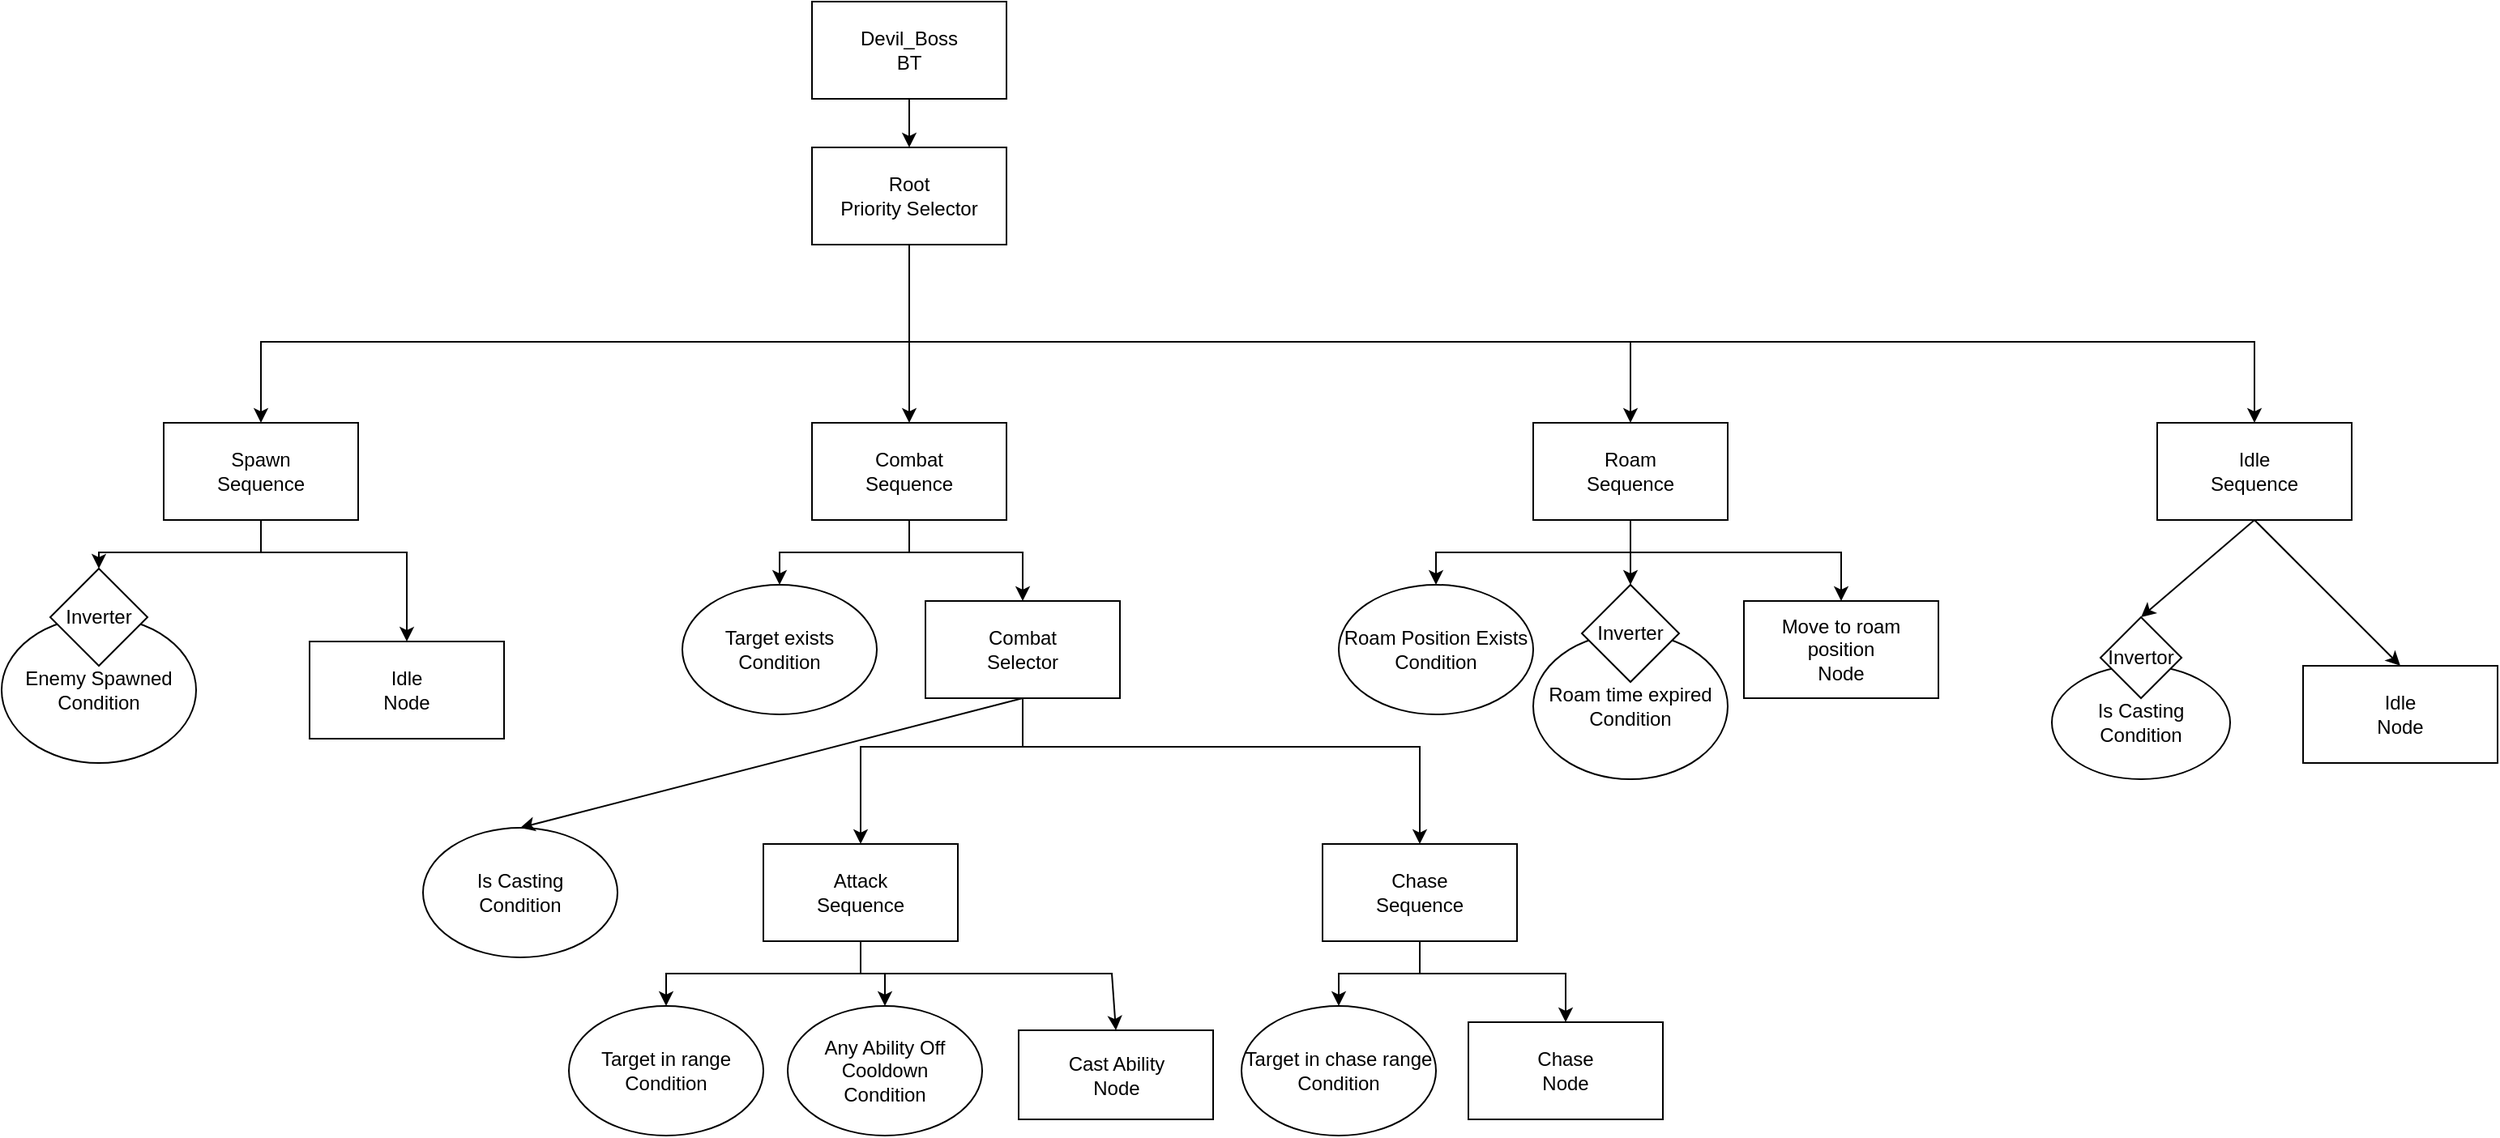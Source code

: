 <mxfile version="24.6.5" type="device">
  <diagram id="YOztCpcA37vuacffD1ep" name="Страница — 1">
    <mxGraphModel dx="1939" dy="1775" grid="1" gridSize="10" guides="1" tooltips="1" connect="1" arrows="1" fold="1" page="1" pageScale="1" pageWidth="827" pageHeight="1169" math="0" shadow="0">
      <root>
        <mxCell id="0" />
        <mxCell id="1" parent="0" />
        <mxCell id="iDMHS_Q7BtU-tIG7iS8c-1" value="Root&lt;div&gt;Priority Selector&lt;/div&gt;" style="rounded=0;whiteSpace=wrap;html=1;" parent="1" vertex="1">
          <mxGeometry x="-120" y="40" width="120" height="60" as="geometry" />
        </mxCell>
        <mxCell id="iDMHS_Q7BtU-tIG7iS8c-2" value="Roam&lt;div&gt;Sequence&lt;/div&gt;" style="rounded=0;whiteSpace=wrap;html=1;" parent="1" vertex="1">
          <mxGeometry x="325" y="210" width="120" height="60" as="geometry" />
        </mxCell>
        <mxCell id="iDMHS_Q7BtU-tIG7iS8c-3" value="Roam Position Exists&lt;div&gt;Condition&lt;/div&gt;" style="ellipse;whiteSpace=wrap;html=1;" parent="1" vertex="1">
          <mxGeometry x="205" y="310" width="120" height="80" as="geometry" />
        </mxCell>
        <mxCell id="iDMHS_Q7BtU-tIG7iS8c-4" value="Move to roam position&lt;div&gt;Node&lt;/div&gt;" style="rounded=0;whiteSpace=wrap;html=1;" parent="1" vertex="1">
          <mxGeometry x="455" y="320" width="120" height="60" as="geometry" />
        </mxCell>
        <mxCell id="iDMHS_Q7BtU-tIG7iS8c-5" value="" style="endArrow=classic;html=1;rounded=0;exitX=0.5;exitY=1;exitDx=0;exitDy=0;entryX=0.5;entryY=0;entryDx=0;entryDy=0;" parent="1" source="iDMHS_Q7BtU-tIG7iS8c-2" target="iDMHS_Q7BtU-tIG7iS8c-3" edge="1">
          <mxGeometry width="50" height="50" relative="1" as="geometry">
            <mxPoint x="275" y="440" as="sourcePoint" />
            <mxPoint x="325" y="390" as="targetPoint" />
            <Array as="points">
              <mxPoint x="385" y="290" />
              <mxPoint x="265" y="290" />
            </Array>
          </mxGeometry>
        </mxCell>
        <mxCell id="iDMHS_Q7BtU-tIG7iS8c-6" value="" style="endArrow=classic;html=1;rounded=0;exitX=0.5;exitY=1;exitDx=0;exitDy=0;entryX=0.5;entryY=0;entryDx=0;entryDy=0;" parent="1" source="iDMHS_Q7BtU-tIG7iS8c-2" target="iDMHS_Q7BtU-tIG7iS8c-4" edge="1">
          <mxGeometry width="50" height="50" relative="1" as="geometry">
            <mxPoint x="345" y="430" as="sourcePoint" />
            <mxPoint x="395" y="380" as="targetPoint" />
            <Array as="points">
              <mxPoint x="385" y="290" />
              <mxPoint x="515" y="290" />
            </Array>
          </mxGeometry>
        </mxCell>
        <mxCell id="iDMHS_Q7BtU-tIG7iS8c-7" value="&lt;div&gt;&lt;span style=&quot;background-color: initial;&quot;&gt;Devil_Boss&lt;/span&gt;&lt;/div&gt;&lt;div&gt;&lt;span style=&quot;background-color: initial;&quot;&gt;BT&lt;/span&gt;&lt;br&gt;&lt;/div&gt;" style="rounded=0;whiteSpace=wrap;html=1;" parent="1" vertex="1">
          <mxGeometry x="-120" y="-50" width="120" height="60" as="geometry" />
        </mxCell>
        <mxCell id="iDMHS_Q7BtU-tIG7iS8c-8" value="" style="endArrow=classic;html=1;rounded=0;exitX=0.5;exitY=1;exitDx=0;exitDy=0;entryX=0.5;entryY=0;entryDx=0;entryDy=0;" parent="1" source="iDMHS_Q7BtU-tIG7iS8c-7" target="iDMHS_Q7BtU-tIG7iS8c-1" edge="1">
          <mxGeometry width="50" height="50" relative="1" as="geometry">
            <mxPoint x="-100" y="240" as="sourcePoint" />
            <mxPoint x="-50" y="190" as="targetPoint" />
          </mxGeometry>
        </mxCell>
        <mxCell id="iDMHS_Q7BtU-tIG7iS8c-9" value="&lt;div&gt;Idle&lt;/div&gt;&lt;div&gt;Sequence&lt;/div&gt;" style="rounded=0;whiteSpace=wrap;html=1;" parent="1" vertex="1">
          <mxGeometry x="710" y="210" width="120" height="60" as="geometry" />
        </mxCell>
        <mxCell id="iDMHS_Q7BtU-tIG7iS8c-10" value="&lt;div&gt;Roam time expired&lt;/div&gt;&lt;div&gt;Condition&lt;/div&gt;" style="ellipse;whiteSpace=wrap;html=1;" parent="1" vertex="1">
          <mxGeometry x="325" y="340" width="120" height="90" as="geometry" />
        </mxCell>
        <mxCell id="iDMHS_Q7BtU-tIG7iS8c-11" value="" style="endArrow=classic;html=1;rounded=0;exitX=0.5;exitY=1;exitDx=0;exitDy=0;entryX=0.5;entryY=0;entryDx=0;entryDy=0;" parent="1" source="iDMHS_Q7BtU-tIG7iS8c-2" target="iDMHS_Q7BtU-tIG7iS8c-12" edge="1">
          <mxGeometry width="50" height="50" relative="1" as="geometry">
            <mxPoint x="365" y="410" as="sourcePoint" />
            <mxPoint x="405" y="310" as="targetPoint" />
          </mxGeometry>
        </mxCell>
        <mxCell id="iDMHS_Q7BtU-tIG7iS8c-12" value="Inverter" style="rhombus;whiteSpace=wrap;html=1;" parent="1" vertex="1">
          <mxGeometry x="355" y="310" width="60" height="60" as="geometry" />
        </mxCell>
        <mxCell id="iDMHS_Q7BtU-tIG7iS8c-13" value="Combat&lt;div&gt;Selector&lt;/div&gt;" style="rounded=0;whiteSpace=wrap;html=1;" parent="1" vertex="1">
          <mxGeometry x="-50" y="320" width="120" height="60" as="geometry" />
        </mxCell>
        <mxCell id="iDMHS_Q7BtU-tIG7iS8c-14" value="Attack&lt;div&gt;Sequence&lt;/div&gt;" style="rounded=0;whiteSpace=wrap;html=1;" parent="1" vertex="1">
          <mxGeometry x="-150" y="470" width="120" height="60" as="geometry" />
        </mxCell>
        <mxCell id="iDMHS_Q7BtU-tIG7iS8c-15" value="Target in range&lt;div&gt;Condition&lt;/div&gt;" style="ellipse;whiteSpace=wrap;html=1;" parent="1" vertex="1">
          <mxGeometry x="-270" y="570" width="120" height="80" as="geometry" />
        </mxCell>
        <mxCell id="iDMHS_Q7BtU-tIG7iS8c-16" value="" style="endArrow=classic;html=1;rounded=0;entryX=0.5;entryY=0;entryDx=0;entryDy=0;exitX=0.5;exitY=1;exitDx=0;exitDy=0;" parent="1" source="iDMHS_Q7BtU-tIG7iS8c-14" target="iDMHS_Q7BtU-tIG7iS8c-15" edge="1">
          <mxGeometry width="50" height="50" relative="1" as="geometry">
            <mxPoint x="-150" y="550" as="sourcePoint" />
            <mxPoint y="590" as="targetPoint" />
            <Array as="points">
              <mxPoint x="-90" y="550" />
              <mxPoint x="-210" y="550" />
            </Array>
          </mxGeometry>
        </mxCell>
        <mxCell id="iDMHS_Q7BtU-tIG7iS8c-17" value="&lt;div&gt;Any Ability Off Cooldown&lt;/div&gt;&lt;div&gt;Condition&lt;/div&gt;" style="ellipse;whiteSpace=wrap;html=1;" parent="1" vertex="1">
          <mxGeometry x="-135" y="570" width="120" height="80" as="geometry" />
        </mxCell>
        <mxCell id="iDMHS_Q7BtU-tIG7iS8c-18" value="" style="endArrow=classic;html=1;rounded=0;entryX=0.5;entryY=0;entryDx=0;entryDy=0;" parent="1" target="iDMHS_Q7BtU-tIG7iS8c-17" edge="1">
          <mxGeometry width="50" height="50" relative="1" as="geometry">
            <mxPoint x="-90" y="530" as="sourcePoint" />
            <mxPoint y="590" as="targetPoint" />
            <Array as="points">
              <mxPoint x="-90" y="550" />
              <mxPoint x="-75" y="550" />
            </Array>
          </mxGeometry>
        </mxCell>
        <mxCell id="iDMHS_Q7BtU-tIG7iS8c-19" value="Cast Ability&lt;div&gt;Node&lt;/div&gt;" style="rounded=0;whiteSpace=wrap;html=1;" parent="1" vertex="1">
          <mxGeometry x="7.5" y="585" width="120" height="55" as="geometry" />
        </mxCell>
        <mxCell id="iDMHS_Q7BtU-tIG7iS8c-20" value="" style="endArrow=classic;html=1;rounded=0;exitX=0.5;exitY=1;exitDx=0;exitDy=0;entryX=0.5;entryY=0;entryDx=0;entryDy=0;" parent="1" source="iDMHS_Q7BtU-tIG7iS8c-14" target="iDMHS_Q7BtU-tIG7iS8c-19" edge="1">
          <mxGeometry width="50" height="50" relative="1" as="geometry">
            <mxPoint x="80" y="630" as="sourcePoint" />
            <mxPoint x="67.5" y="580" as="targetPoint" />
            <Array as="points">
              <mxPoint x="-90" y="550" />
              <mxPoint x="65" y="550" />
            </Array>
          </mxGeometry>
        </mxCell>
        <mxCell id="iDMHS_Q7BtU-tIG7iS8c-21" value="Chase&lt;div&gt;Sequence&lt;/div&gt;" style="rounded=0;whiteSpace=wrap;html=1;" parent="1" vertex="1">
          <mxGeometry x="195" y="470" width="120" height="60" as="geometry" />
        </mxCell>
        <mxCell id="iDMHS_Q7BtU-tIG7iS8c-22" value="Target in chase range&lt;div&gt;Condition&lt;/div&gt;" style="ellipse;whiteSpace=wrap;html=1;" parent="1" vertex="1">
          <mxGeometry x="145" y="570" width="120" height="80" as="geometry" />
        </mxCell>
        <mxCell id="iDMHS_Q7BtU-tIG7iS8c-23" value="Chase&lt;div&gt;Node&lt;/div&gt;" style="rounded=0;whiteSpace=wrap;html=1;" parent="1" vertex="1">
          <mxGeometry x="285" y="580" width="120" height="60" as="geometry" />
        </mxCell>
        <mxCell id="iDMHS_Q7BtU-tIG7iS8c-24" value="" style="endArrow=classic;html=1;rounded=0;exitX=0.5;exitY=1;exitDx=0;exitDy=0;entryX=0.5;entryY=0;entryDx=0;entryDy=0;" parent="1" source="iDMHS_Q7BtU-tIG7iS8c-21" target="iDMHS_Q7BtU-tIG7iS8c-22" edge="1">
          <mxGeometry width="50" height="50" relative="1" as="geometry">
            <mxPoint x="205" y="620" as="sourcePoint" />
            <mxPoint x="255" y="570" as="targetPoint" />
            <Array as="points">
              <mxPoint x="255" y="550" />
              <mxPoint x="205" y="550" />
            </Array>
          </mxGeometry>
        </mxCell>
        <mxCell id="iDMHS_Q7BtU-tIG7iS8c-25" value="" style="endArrow=classic;html=1;rounded=0;exitX=0.5;exitY=1;exitDx=0;exitDy=0;entryX=0.5;entryY=0;entryDx=0;entryDy=0;" parent="1" source="iDMHS_Q7BtU-tIG7iS8c-21" target="iDMHS_Q7BtU-tIG7iS8c-23" edge="1">
          <mxGeometry width="50" height="50" relative="1" as="geometry">
            <mxPoint x="305" y="620" as="sourcePoint" />
            <mxPoint x="355" y="570" as="targetPoint" />
            <Array as="points">
              <mxPoint x="255" y="550" />
              <mxPoint x="345" y="550" />
            </Array>
          </mxGeometry>
        </mxCell>
        <mxCell id="iDMHS_Q7BtU-tIG7iS8c-26" value="Combat&lt;div&gt;Sequence&lt;/div&gt;" style="rounded=0;whiteSpace=wrap;html=1;" parent="1" vertex="1">
          <mxGeometry x="-120" y="210" width="120" height="60" as="geometry" />
        </mxCell>
        <mxCell id="iDMHS_Q7BtU-tIG7iS8c-27" value="Target exists&lt;div&gt;Condition&lt;/div&gt;" style="ellipse;whiteSpace=wrap;html=1;" parent="1" vertex="1">
          <mxGeometry x="-200" y="310" width="120" height="80" as="geometry" />
        </mxCell>
        <mxCell id="iDMHS_Q7BtU-tIG7iS8c-28" value="" style="endArrow=classic;html=1;rounded=0;exitX=0.5;exitY=1;exitDx=0;exitDy=0;entryX=0.5;entryY=0;entryDx=0;entryDy=0;" parent="1" source="iDMHS_Q7BtU-tIG7iS8c-26" target="iDMHS_Q7BtU-tIG7iS8c-27" edge="1">
          <mxGeometry width="50" height="50" relative="1" as="geometry">
            <mxPoint x="100" y="370" as="sourcePoint" />
            <mxPoint x="150" y="320" as="targetPoint" />
            <Array as="points">
              <mxPoint x="-60" y="290" />
              <mxPoint x="-140" y="290" />
            </Array>
          </mxGeometry>
        </mxCell>
        <mxCell id="iDMHS_Q7BtU-tIG7iS8c-29" value="" style="endArrow=classic;html=1;rounded=0;exitX=0.5;exitY=1;exitDx=0;exitDy=0;entryX=0.5;entryY=0;entryDx=0;entryDy=0;" parent="1" source="iDMHS_Q7BtU-tIG7iS8c-26" target="iDMHS_Q7BtU-tIG7iS8c-13" edge="1">
          <mxGeometry width="50" height="50" relative="1" as="geometry">
            <mxPoint x="110" y="360" as="sourcePoint" />
            <mxPoint x="160" y="310" as="targetPoint" />
            <Array as="points">
              <mxPoint x="-60" y="290" />
              <mxPoint x="10" y="290" />
            </Array>
          </mxGeometry>
        </mxCell>
        <mxCell id="iDMHS_Q7BtU-tIG7iS8c-30" value="" style="endArrow=classic;html=1;rounded=0;exitX=0.5;exitY=1;exitDx=0;exitDy=0;entryX=0.5;entryY=0;entryDx=0;entryDy=0;" parent="1" source="iDMHS_Q7BtU-tIG7iS8c-13" target="iDMHS_Q7BtU-tIG7iS8c-14" edge="1">
          <mxGeometry width="50" height="50" relative="1" as="geometry">
            <mxPoint x="80" y="490" as="sourcePoint" />
            <mxPoint x="130" y="440" as="targetPoint" />
            <Array as="points">
              <mxPoint x="10" y="410" />
              <mxPoint x="-90" y="410" />
            </Array>
          </mxGeometry>
        </mxCell>
        <mxCell id="iDMHS_Q7BtU-tIG7iS8c-31" value="" style="endArrow=classic;html=1;rounded=0;exitX=0.5;exitY=1;exitDx=0;exitDy=0;entryX=0.5;entryY=0;entryDx=0;entryDy=0;" parent="1" source="iDMHS_Q7BtU-tIG7iS8c-13" target="iDMHS_Q7BtU-tIG7iS8c-21" edge="1">
          <mxGeometry width="50" height="50" relative="1" as="geometry">
            <mxPoint x="130" y="500" as="sourcePoint" />
            <mxPoint x="180" y="450" as="targetPoint" />
            <Array as="points">
              <mxPoint x="10" y="410" />
              <mxPoint x="255" y="410" />
            </Array>
          </mxGeometry>
        </mxCell>
        <mxCell id="iDMHS_Q7BtU-tIG7iS8c-32" value="Spawn&lt;div&gt;Sequence&lt;/div&gt;" style="rounded=0;whiteSpace=wrap;html=1;" parent="1" vertex="1">
          <mxGeometry x="-520" y="210" width="120" height="60" as="geometry" />
        </mxCell>
        <mxCell id="iDMHS_Q7BtU-tIG7iS8c-33" value="&lt;div&gt;&lt;span style=&quot;background-color: initial;&quot;&gt;Enemy Spawned&lt;/span&gt;&lt;/div&gt;&lt;div&gt;&lt;span style=&quot;background-color: initial;&quot;&gt;Condition&lt;/span&gt;&lt;br&gt;&lt;/div&gt;" style="ellipse;whiteSpace=wrap;html=1;" parent="1" vertex="1">
          <mxGeometry x="-620" y="330" width="120" height="90" as="geometry" />
        </mxCell>
        <mxCell id="iDMHS_Q7BtU-tIG7iS8c-34" value="Inverter" style="rhombus;whiteSpace=wrap;html=1;" parent="1" vertex="1">
          <mxGeometry x="-590" y="300" width="60" height="60" as="geometry" />
        </mxCell>
        <mxCell id="iDMHS_Q7BtU-tIG7iS8c-35" value="&lt;div&gt;Idle&lt;/div&gt;&lt;div&gt;Node&lt;/div&gt;" style="rounded=0;whiteSpace=wrap;html=1;" parent="1" vertex="1">
          <mxGeometry x="-430" y="345" width="120" height="60" as="geometry" />
        </mxCell>
        <mxCell id="iDMHS_Q7BtU-tIG7iS8c-36" value="" style="endArrow=classic;html=1;rounded=0;exitX=0.5;exitY=1;exitDx=0;exitDy=0;entryX=0.5;entryY=0;entryDx=0;entryDy=0;" parent="1" source="iDMHS_Q7BtU-tIG7iS8c-32" target="iDMHS_Q7BtU-tIG7iS8c-34" edge="1">
          <mxGeometry width="50" height="50" relative="1" as="geometry">
            <mxPoint x="-420" y="390" as="sourcePoint" />
            <mxPoint x="-370" y="340" as="targetPoint" />
            <Array as="points">
              <mxPoint x="-460" y="290" />
              <mxPoint x="-560" y="290" />
            </Array>
          </mxGeometry>
        </mxCell>
        <mxCell id="iDMHS_Q7BtU-tIG7iS8c-37" value="" style="endArrow=classic;html=1;rounded=0;exitX=0.5;exitY=1;exitDx=0;exitDy=0;entryX=0.5;entryY=0;entryDx=0;entryDy=0;" parent="1" source="iDMHS_Q7BtU-tIG7iS8c-32" target="iDMHS_Q7BtU-tIG7iS8c-35" edge="1">
          <mxGeometry width="50" height="50" relative="1" as="geometry">
            <mxPoint x="-420" y="390" as="sourcePoint" />
            <mxPoint x="-360" y="310" as="targetPoint" />
            <Array as="points">
              <mxPoint x="-460" y="290" />
              <mxPoint x="-370" y="290" />
            </Array>
          </mxGeometry>
        </mxCell>
        <mxCell id="iDMHS_Q7BtU-tIG7iS8c-38" value="" style="endArrow=classic;html=1;rounded=0;exitX=0.5;exitY=1;exitDx=0;exitDy=0;entryX=0.5;entryY=0;entryDx=0;entryDy=0;" parent="1" source="iDMHS_Q7BtU-tIG7iS8c-1" target="iDMHS_Q7BtU-tIG7iS8c-32" edge="1">
          <mxGeometry width="50" height="50" relative="1" as="geometry">
            <mxPoint x="-130" y="240" as="sourcePoint" />
            <mxPoint x="-80" y="190" as="targetPoint" />
            <Array as="points">
              <mxPoint x="-60" y="160" />
              <mxPoint x="-460" y="160" />
            </Array>
          </mxGeometry>
        </mxCell>
        <mxCell id="iDMHS_Q7BtU-tIG7iS8c-39" value="" style="endArrow=classic;html=1;rounded=0;exitX=0.5;exitY=1;exitDx=0;exitDy=0;entryX=0.5;entryY=0;entryDx=0;entryDy=0;" parent="1" source="iDMHS_Q7BtU-tIG7iS8c-1" target="iDMHS_Q7BtU-tIG7iS8c-26" edge="1">
          <mxGeometry width="50" height="50" relative="1" as="geometry">
            <mxPoint x="-130" y="240" as="sourcePoint" />
            <mxPoint x="-80" y="190" as="targetPoint" />
          </mxGeometry>
        </mxCell>
        <mxCell id="iDMHS_Q7BtU-tIG7iS8c-40" value="" style="endArrow=classic;html=1;rounded=0;exitX=0.5;exitY=1;exitDx=0;exitDy=0;entryX=0.5;entryY=0;entryDx=0;entryDy=0;" parent="1" source="iDMHS_Q7BtU-tIG7iS8c-1" target="iDMHS_Q7BtU-tIG7iS8c-2" edge="1">
          <mxGeometry width="50" height="50" relative="1" as="geometry">
            <mxPoint x="130" y="260" as="sourcePoint" />
            <mxPoint x="180" y="210" as="targetPoint" />
            <Array as="points">
              <mxPoint x="-60" y="160" />
              <mxPoint x="385" y="160" />
            </Array>
          </mxGeometry>
        </mxCell>
        <mxCell id="iDMHS_Q7BtU-tIG7iS8c-41" value="" style="endArrow=classic;html=1;rounded=0;exitX=0.5;exitY=1;exitDx=0;exitDy=0;entryX=0.5;entryY=0;entryDx=0;entryDy=0;" parent="1" source="iDMHS_Q7BtU-tIG7iS8c-1" target="iDMHS_Q7BtU-tIG7iS8c-9" edge="1">
          <mxGeometry width="50" height="50" relative="1" as="geometry">
            <mxPoint x="60" y="240" as="sourcePoint" />
            <mxPoint x="110" y="190" as="targetPoint" />
            <Array as="points">
              <mxPoint x="-60" y="160" />
              <mxPoint x="770" y="160" />
            </Array>
          </mxGeometry>
        </mxCell>
        <mxCell id="iDMHS_Q7BtU-tIG7iS8c-42" value="&lt;div&gt;Idle&lt;/div&gt;&lt;div&gt;Node&lt;/div&gt;" style="rounded=0;whiteSpace=wrap;html=1;" parent="1" vertex="1">
          <mxGeometry x="800" y="360" width="120" height="60" as="geometry" />
        </mxCell>
        <mxCell id="iDMHS_Q7BtU-tIG7iS8c-43" value="&lt;div&gt;Is Casting&lt;/div&gt;&lt;div&gt;Condition&lt;/div&gt;" style="ellipse;whiteSpace=wrap;html=1;" parent="1" vertex="1">
          <mxGeometry x="645" y="360" width="110" height="70" as="geometry" />
        </mxCell>
        <mxCell id="iDMHS_Q7BtU-tIG7iS8c-44" value="" style="endArrow=classic;html=1;rounded=0;exitX=0.5;exitY=1;exitDx=0;exitDy=0;entryX=0.5;entryY=0;entryDx=0;entryDy=0;" parent="1" source="iDMHS_Q7BtU-tIG7iS8c-9" target="iDMHS_Q7BtU-tIG7iS8c-46" edge="1">
          <mxGeometry width="50" height="50" relative="1" as="geometry">
            <mxPoint x="680" y="370" as="sourcePoint" />
            <mxPoint x="730" y="320" as="targetPoint" />
          </mxGeometry>
        </mxCell>
        <mxCell id="iDMHS_Q7BtU-tIG7iS8c-45" value="" style="endArrow=classic;html=1;rounded=0;exitX=0.5;exitY=1;exitDx=0;exitDy=0;entryX=0.5;entryY=0;entryDx=0;entryDy=0;" parent="1" source="iDMHS_Q7BtU-tIG7iS8c-9" target="iDMHS_Q7BtU-tIG7iS8c-42" edge="1">
          <mxGeometry width="50" height="50" relative="1" as="geometry">
            <mxPoint x="680" y="370" as="sourcePoint" />
            <mxPoint x="730" y="320" as="targetPoint" />
          </mxGeometry>
        </mxCell>
        <mxCell id="iDMHS_Q7BtU-tIG7iS8c-46" value="Invertor" style="rhombus;whiteSpace=wrap;html=1;" parent="1" vertex="1">
          <mxGeometry x="675" y="330" width="50" height="50" as="geometry" />
        </mxCell>
        <mxCell id="6EslvN9Rf6SXBc1rQTNW-3" value="Is Casting&lt;div&gt;Condition&lt;/div&gt;" style="ellipse;whiteSpace=wrap;html=1;" vertex="1" parent="1">
          <mxGeometry x="-360" y="460" width="120" height="80" as="geometry" />
        </mxCell>
        <mxCell id="6EslvN9Rf6SXBc1rQTNW-4" value="" style="endArrow=classic;html=1;rounded=0;exitX=0.5;exitY=1;exitDx=0;exitDy=0;entryX=0.5;entryY=0;entryDx=0;entryDy=0;" edge="1" parent="1" source="iDMHS_Q7BtU-tIG7iS8c-13" target="6EslvN9Rf6SXBc1rQTNW-3">
          <mxGeometry width="50" height="50" relative="1" as="geometry">
            <mxPoint x="-150" y="500" as="sourcePoint" />
            <mxPoint x="-100" y="450" as="targetPoint" />
          </mxGeometry>
        </mxCell>
      </root>
    </mxGraphModel>
  </diagram>
</mxfile>
